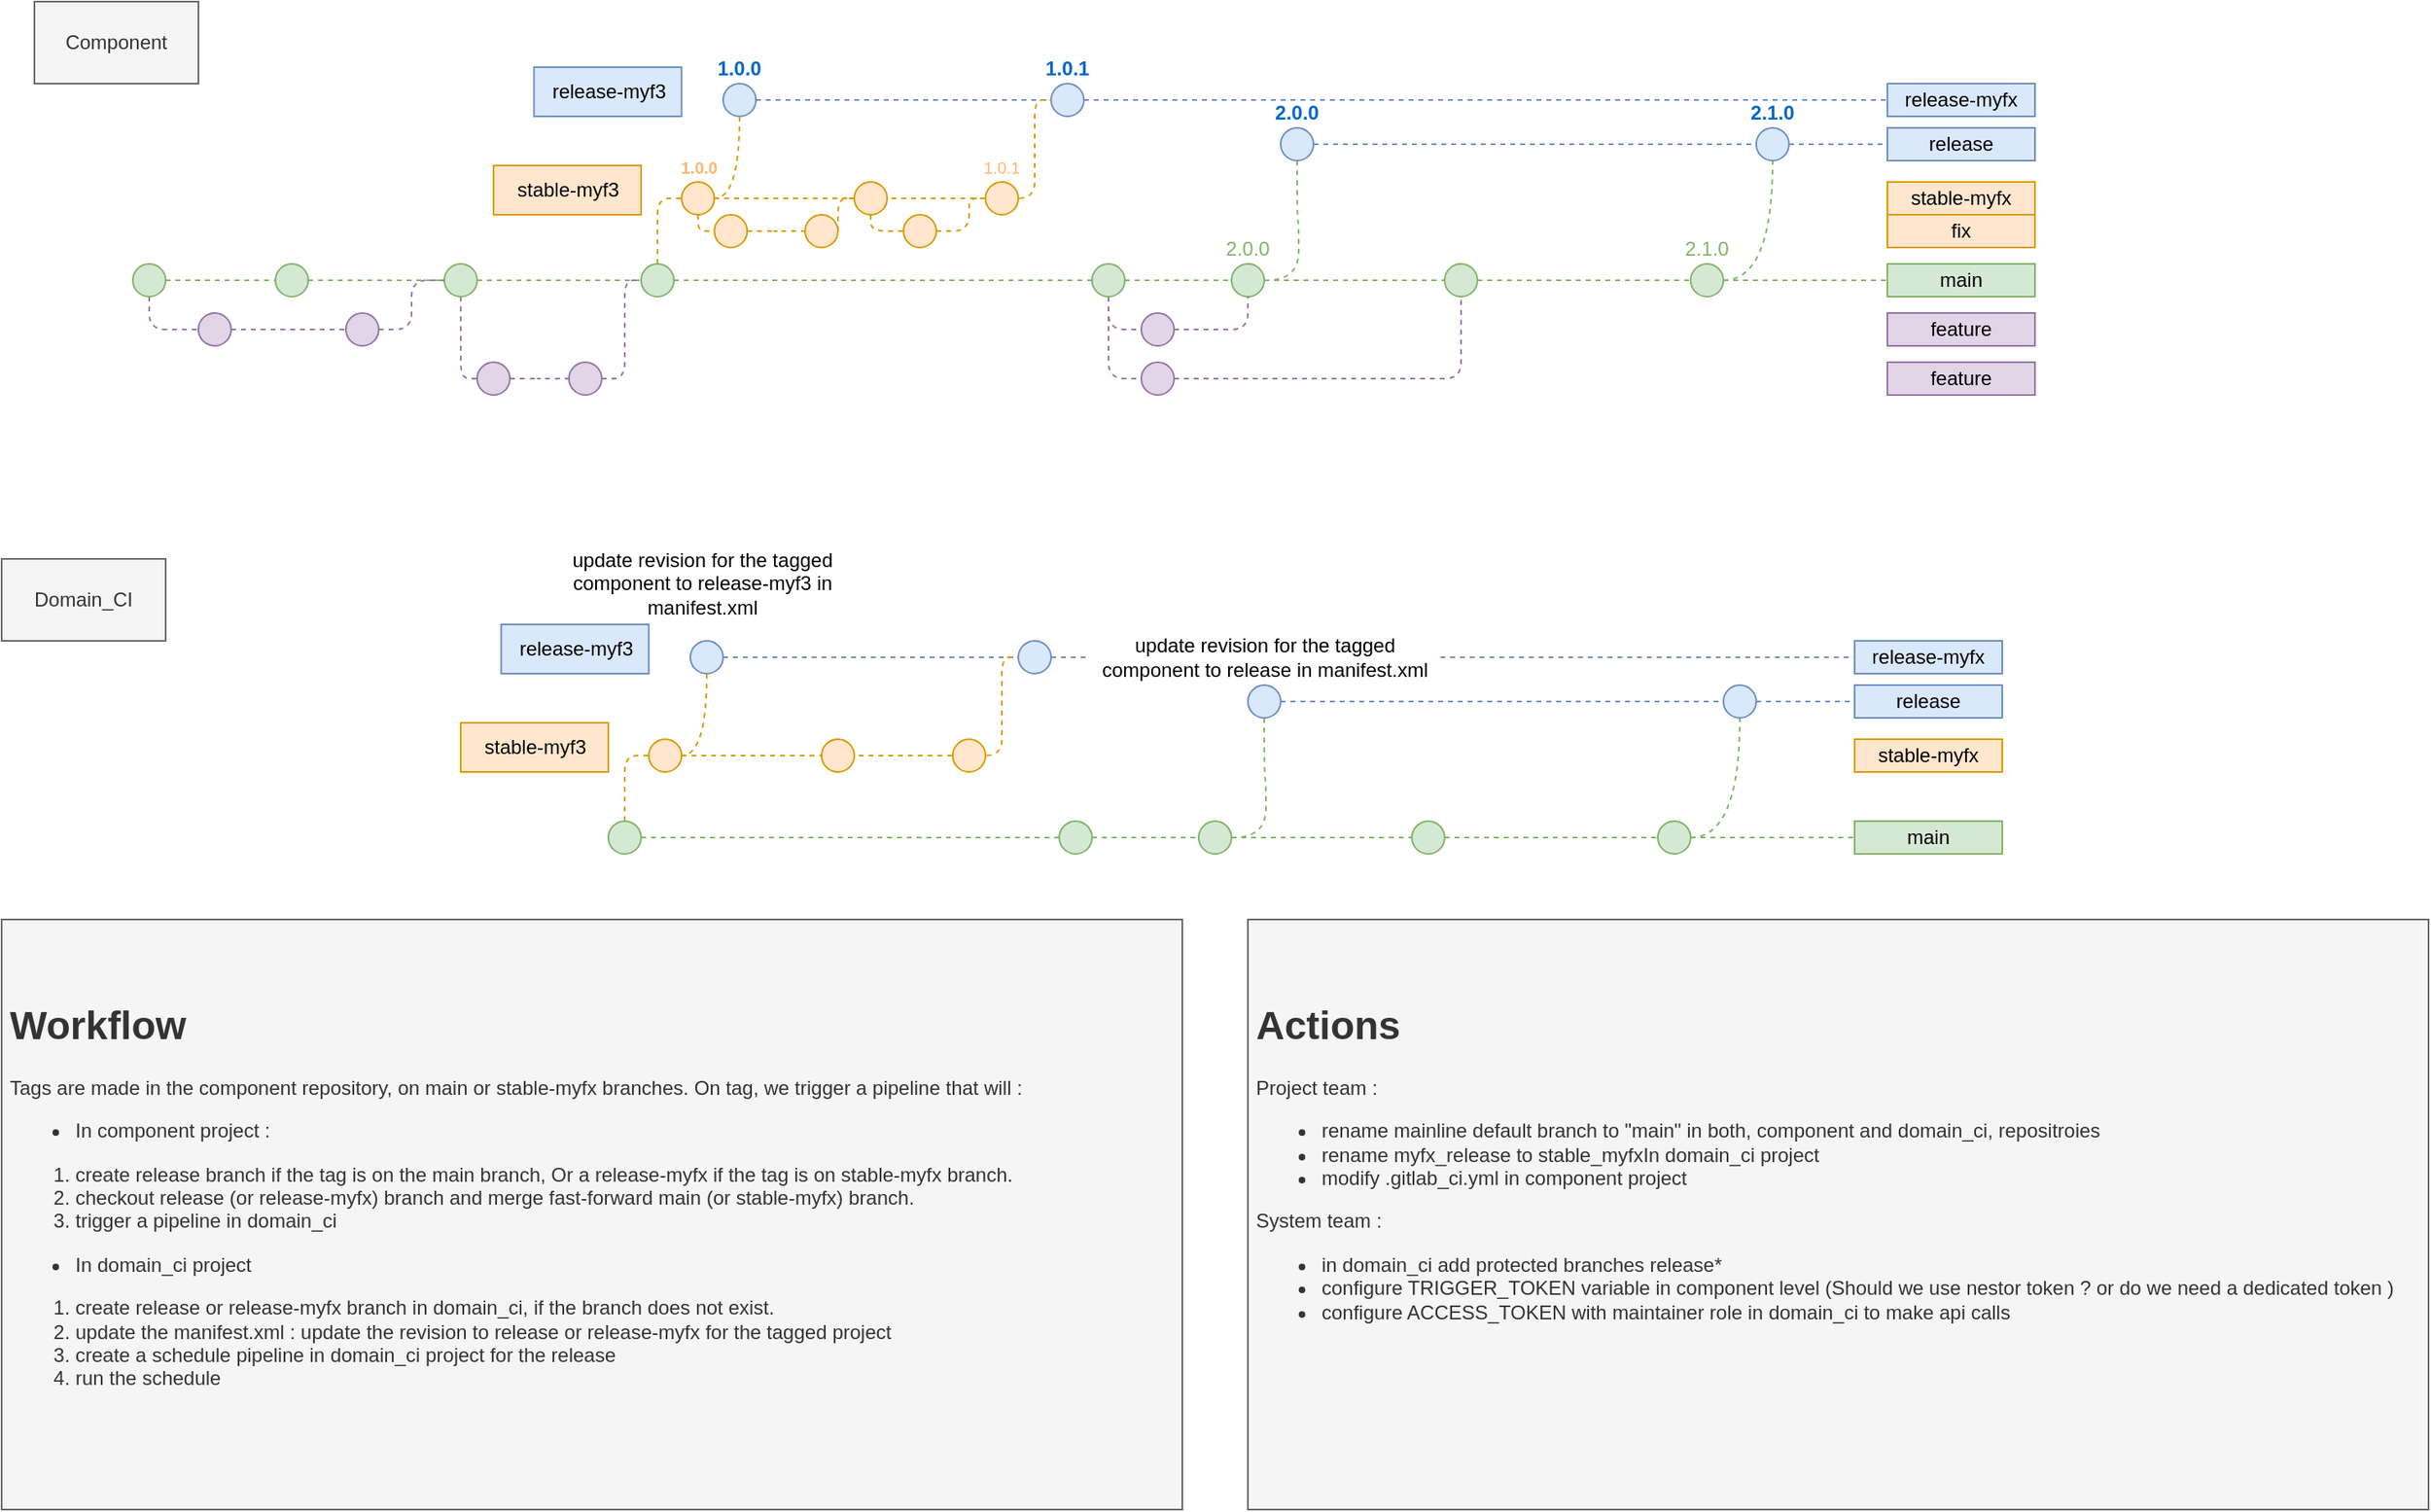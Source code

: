 <mxfile version="22.0.5" type="github" pages="2">
  <diagram id="yPxyJZ8AM_hMuL3Unpa9" name="gitflow">
    <mxGraphModel dx="1364" dy="775" grid="1" gridSize="10" guides="1" tooltips="1" connect="1" arrows="1" fold="1" page="1" pageScale="1" pageWidth="850" pageHeight="1100" math="0" shadow="0">
      <root>
        <mxCell id="0" />
        <mxCell id="1" parent="0" />
        <mxCell id="3" value="" style="endArrow=none;dashed=1;html=1;fillColor=#dae8fc;strokeColor=#6c8ebf;exitX=1;exitY=0.5;exitDx=0;exitDy=0;entryX=0;entryY=0.5;entryDx=0;entryDy=0;" parent="1" source="6" target="7" edge="1">
          <mxGeometry width="50" height="50" relative="1" as="geometry">
            <mxPoint x="740" y="70" as="sourcePoint" />
            <mxPoint x="720" y="70" as="targetPoint" />
          </mxGeometry>
        </mxCell>
        <mxCell id="4" value="1.0.0" style="ellipse;whiteSpace=wrap;html=1;aspect=fixed;fillColor=#dae8fc;strokeColor=#6c8ebf;fontStyle=1;labelPosition=center;verticalLabelPosition=top;align=center;verticalAlign=bottom;fontColor=#0066CC;" parent="1" vertex="1">
          <mxGeometry x="440" y="60" width="20" height="20" as="geometry" />
        </mxCell>
        <mxCell id="7" value="release-myfx" style="text;html=1;strokeColor=#6c8ebf;fillColor=#dae8fc;align=center;verticalAlign=middle;whiteSpace=wrap;rounded=0;" parent="1" vertex="1">
          <mxGeometry x="1150" y="60" width="90" height="20" as="geometry" />
        </mxCell>
        <mxCell id="23" style="edgeStyle=orthogonalEdgeStyle;rounded=1;orthogonalLoop=1;jettySize=auto;html=1;dashed=1;endArrow=none;endFill=0;fillColor=#d5e8d4;strokeColor=#82b366;" parent="1" source="0Cqs4zG60hxrjccoM_Yq-194" target="24" edge="1">
          <mxGeometry relative="1" as="geometry">
            <mxPoint x="700" y="180" as="targetPoint" />
            <mxPoint x="970" y="180" as="sourcePoint" />
          </mxGeometry>
        </mxCell>
        <mxCell id="73" style="edgeStyle=orthogonalEdgeStyle;rounded=1;orthogonalLoop=1;jettySize=auto;html=1;dashed=1;endArrow=none;endFill=0;fontSize=10;fontColor=#FFB570;fillColor=#e1d5e7;strokeColor=#9673a6;" parent="1" source="21" target="51" edge="1">
          <mxGeometry relative="1" as="geometry">
            <Array as="points">
              <mxPoint x="90" y="190" />
            </Array>
          </mxGeometry>
        </mxCell>
        <mxCell id="21" value="" style="ellipse;whiteSpace=wrap;html=1;aspect=fixed;fillColor=#d5e8d4;strokeColor=#82b366;" parent="1" vertex="1">
          <mxGeometry x="80" y="170" width="20" height="20" as="geometry" />
        </mxCell>
        <mxCell id="24" value="main" style="text;html=1;strokeColor=#82b366;fillColor=#d5e8d4;align=center;verticalAlign=middle;whiteSpace=wrap;rounded=0;" parent="1" vertex="1">
          <mxGeometry x="1150" y="170" width="90" height="20" as="geometry" />
        </mxCell>
        <mxCell id="25" value="" style="ellipse;whiteSpace=wrap;html=1;aspect=fixed;fillColor=#d5e8d4;strokeColor=#82b366;" parent="1" vertex="1">
          <mxGeometry x="166.97" y="170" width="20" height="20" as="geometry" />
        </mxCell>
        <mxCell id="26" style="edgeStyle=orthogonalEdgeStyle;rounded=1;orthogonalLoop=1;jettySize=auto;html=1;dashed=1;endArrow=none;endFill=0;fillColor=#d5e8d4;strokeColor=#82b366;" parent="1" source="21" target="25" edge="1">
          <mxGeometry relative="1" as="geometry">
            <mxPoint x="680" y="180" as="targetPoint" />
            <mxPoint x="110" y="180" as="sourcePoint" />
          </mxGeometry>
        </mxCell>
        <mxCell id="114" style="edgeStyle=orthogonalEdgeStyle;rounded=1;orthogonalLoop=1;jettySize=auto;html=1;dashed=1;endArrow=none;endFill=0;fontSize=12;fontColor=#FFB570;fillColor=#e1d5e7;strokeColor=#9673a6;entryX=0;entryY=0.5;entryDx=0;entryDy=0;" parent="1" source="27" target="65" edge="1">
          <mxGeometry relative="1" as="geometry">
            <Array as="points">
              <mxPoint x="280" y="240" />
            </Array>
          </mxGeometry>
        </mxCell>
        <mxCell id="27" value="" style="ellipse;whiteSpace=wrap;html=1;aspect=fixed;fillColor=#d5e8d4;strokeColor=#82b366;" parent="1" vertex="1">
          <mxGeometry x="269.97" y="170" width="20" height="20" as="geometry" />
        </mxCell>
        <mxCell id="28" style="edgeStyle=orthogonalEdgeStyle;rounded=1;orthogonalLoop=1;jettySize=auto;html=1;dashed=1;endArrow=none;endFill=0;fillColor=#d5e8d4;strokeColor=#82b366;" parent="1" source="25" target="27" edge="1">
          <mxGeometry relative="1" as="geometry">
            <mxPoint x="680" y="180" as="targetPoint" />
            <mxPoint x="240" y="180" as="sourcePoint" />
          </mxGeometry>
        </mxCell>
        <mxCell id="44" style="edgeStyle=orthogonalEdgeStyle;rounded=1;orthogonalLoop=1;jettySize=auto;html=1;dashed=1;endArrow=none;endFill=0;fontSize=10;fontColor=#FFB570;fillColor=#ffe6cc;strokeColor=#d79b00;" parent="1" source="29" target="39" edge="1">
          <mxGeometry relative="1" as="geometry">
            <Array as="points">
              <mxPoint x="400" y="130" />
            </Array>
          </mxGeometry>
        </mxCell>
        <mxCell id="29" value="" style="ellipse;whiteSpace=wrap;html=1;aspect=fixed;fillColor=#d5e8d4;strokeColor=#82b366;" parent="1" vertex="1">
          <mxGeometry x="389.97" y="170" width="20" height="20" as="geometry" />
        </mxCell>
        <mxCell id="30" style="edgeStyle=orthogonalEdgeStyle;rounded=1;orthogonalLoop=1;jettySize=auto;html=1;dashed=1;endArrow=none;endFill=0;fillColor=#d5e8d4;strokeColor=#82b366;" parent="1" source="27" target="29" edge="1">
          <mxGeometry relative="1" as="geometry">
            <mxPoint x="680" y="180" as="targetPoint" />
            <mxPoint x="370" y="180" as="sourcePoint" />
          </mxGeometry>
        </mxCell>
        <mxCell id="6" value="1.0.1" style="ellipse;whiteSpace=wrap;html=1;aspect=fixed;fillColor=#dae8fc;strokeColor=#6c8ebf;fontStyle=1;labelPosition=center;verticalLabelPosition=top;align=center;verticalAlign=bottom;fontColor=#0066CC;" parent="1" vertex="1">
          <mxGeometry x="640" y="60" width="20" height="20" as="geometry" />
        </mxCell>
        <mxCell id="35" value="" style="endArrow=none;dashed=1;html=1;fillColor=#dae8fc;strokeColor=#6c8ebf;" parent="1" source="4" target="6" edge="1">
          <mxGeometry width="50" height="50" relative="1" as="geometry">
            <mxPoint x="50.0" y="70" as="sourcePoint" />
            <mxPoint x="690" y="70" as="targetPoint" />
            <Array as="points" />
          </mxGeometry>
        </mxCell>
        <mxCell id="43" style="edgeStyle=orthogonalEdgeStyle;rounded=1;orthogonalLoop=1;jettySize=auto;html=1;dashed=1;endArrow=none;endFill=0;fontSize=10;fontColor=#FFB570;fillColor=#ffe6cc;strokeColor=#d79b00;exitX=1;exitY=0.5;exitDx=0;exitDy=0;" parent="1" source="39" target="6" edge="1">
          <mxGeometry relative="1" as="geometry">
            <Array as="points">
              <mxPoint x="630" y="130" />
              <mxPoint x="630" y="70" />
            </Array>
          </mxGeometry>
        </mxCell>
        <mxCell id="162" style="edgeStyle=orthogonalEdgeStyle;rounded=1;orthogonalLoop=1;jettySize=auto;html=1;dashed=1;endArrow=none;endFill=0;fontSize=12;fontColor=#FFB570;entryX=0;entryY=0.5;entryDx=0;entryDy=0;fillColor=#ffe6cc;strokeColor=#d79b00;" parent="1" source="36" target="159" edge="1">
          <mxGeometry relative="1" as="geometry">
            <Array as="points">
              <mxPoint x="530" y="150" />
            </Array>
          </mxGeometry>
        </mxCell>
        <mxCell id="36" value="" style="ellipse;whiteSpace=wrap;html=1;aspect=fixed;fontSize=10;labelPosition=center;verticalLabelPosition=top;align=center;verticalAlign=bottom;fillColor=#ffe6cc;strokeColor=#d79b00;fontColor=#FFB570;" parent="1" vertex="1">
          <mxGeometry x="520" y="120" width="20" height="20" as="geometry" />
        </mxCell>
        <mxCell id="42" value="stable-myfx" style="text;html=1;strokeColor=#d79b00;fillColor=#ffe6cc;align=center;verticalAlign=middle;whiteSpace=wrap;rounded=0;fontSize=12;" parent="1" vertex="1">
          <mxGeometry x="1150" y="120" width="90" height="20" as="geometry" />
        </mxCell>
        <mxCell id="74" style="edgeStyle=orthogonalEdgeStyle;rounded=1;orthogonalLoop=1;jettySize=auto;html=1;dashed=1;endArrow=none;endFill=0;fontSize=10;fontColor=#FFB570;fillColor=#e1d5e7;strokeColor=#9673a6;" parent="1" source="51" target="52" edge="1">
          <mxGeometry relative="1" as="geometry" />
        </mxCell>
        <mxCell id="76" style="edgeStyle=orthogonalEdgeStyle;rounded=1;orthogonalLoop=1;jettySize=auto;html=1;dashed=1;endArrow=none;endFill=0;fontSize=10;fontColor=#FFB570;fillColor=#e1d5e7;strokeColor=#9673a6;entryX=0;entryY=0.5;entryDx=0;entryDy=0;" parent="1" source="52" target="27" edge="1">
          <mxGeometry relative="1" as="geometry">
            <Array as="points">
              <mxPoint x="250" y="210" />
              <mxPoint x="250" y="180" />
            </Array>
          </mxGeometry>
        </mxCell>
        <mxCell id="52" value="" style="ellipse;whiteSpace=wrap;html=1;aspect=fixed;fontSize=10;fillColor=#e1d5e7;strokeColor=#9673a6;" parent="1" vertex="1">
          <mxGeometry x="209.97" y="200" width="20" height="20" as="geometry" />
        </mxCell>
        <mxCell id="99" style="edgeStyle=orthogonalEdgeStyle;rounded=1;orthogonalLoop=1;jettySize=auto;html=1;dashed=1;endArrow=none;endFill=0;fontSize=12;fontColor=#FFB570;fillColor=#e1d5e7;strokeColor=#9673a6;" parent="1" source="65" target="71" edge="1">
          <mxGeometry relative="1" as="geometry" />
        </mxCell>
        <mxCell id="65" value="" style="ellipse;whiteSpace=wrap;html=1;aspect=fixed;fontSize=10;fillColor=#e1d5e7;strokeColor=#9673a6;" parent="1" vertex="1">
          <mxGeometry x="289.97" y="230" width="20" height="20" as="geometry" />
        </mxCell>
        <mxCell id="100" style="edgeStyle=orthogonalEdgeStyle;rounded=1;orthogonalLoop=1;jettySize=auto;html=1;dashed=1;endArrow=none;endFill=0;fontSize=12;fontColor=#FFB570;fillColor=#e1d5e7;strokeColor=#9673a6;entryX=0;entryY=0.5;entryDx=0;entryDy=0;" parent="1" source="71" target="29" edge="1">
          <mxGeometry relative="1" as="geometry">
            <mxPoint x="400" y="190" as="targetPoint" />
            <Array as="points">
              <mxPoint x="380" y="240" />
              <mxPoint x="380" y="180" />
            </Array>
          </mxGeometry>
        </mxCell>
        <mxCell id="71" value="" style="ellipse;whiteSpace=wrap;html=1;aspect=fixed;fontSize=10;fillColor=#e1d5e7;strokeColor=#9673a6;" parent="1" vertex="1">
          <mxGeometry x="345.97" y="230" width="20" height="20" as="geometry" />
        </mxCell>
        <mxCell id="82" style="edgeStyle=orthogonalEdgeStyle;rounded=1;orthogonalLoop=1;jettySize=auto;html=1;dashed=1;endArrow=none;endFill=0;fillColor=#d5e8d4;strokeColor=#82b366;" parent="1" source="29" target="92" edge="1">
          <mxGeometry relative="1" as="geometry">
            <mxPoint x="500" y="160" as="targetPoint" />
            <mxPoint x="460" y="160" as="sourcePoint" />
          </mxGeometry>
        </mxCell>
        <mxCell id="85" value="feature" style="text;html=1;strokeColor=#9673a6;fillColor=#e1d5e7;align=center;verticalAlign=middle;whiteSpace=wrap;rounded=0;" parent="1" vertex="1">
          <mxGeometry x="1150" y="200" width="90" height="20" as="geometry" />
        </mxCell>
        <mxCell id="86" value="feature" style="text;html=1;strokeColor=#9673a6;fillColor=#e1d5e7;align=center;verticalAlign=middle;whiteSpace=wrap;rounded=0;" parent="1" vertex="1">
          <mxGeometry x="1150" y="230" width="90" height="20" as="geometry" />
        </mxCell>
        <mxCell id="164" style="edgeStyle=orthogonalEdgeStyle;rounded=1;orthogonalLoop=1;jettySize=auto;html=1;dashed=1;endArrow=none;endFill=0;fontSize=12;fontColor=#FFB570;fillColor=#ffe6cc;strokeColor=#d79b00;" parent="1" source="95" target="103" edge="1">
          <mxGeometry relative="1" as="geometry" />
        </mxCell>
        <mxCell id="95" value="" style="ellipse;whiteSpace=wrap;html=1;aspect=fixed;fontSize=10;fillColor=#ffe6cc;strokeColor=#d79b00;" parent="1" vertex="1">
          <mxGeometry x="434.66" y="140" width="20" height="20" as="geometry" />
        </mxCell>
        <mxCell id="108" style="edgeStyle=orthogonalEdgeStyle;rounded=1;orthogonalLoop=1;jettySize=auto;html=1;dashed=1;endArrow=none;endFill=0;fontSize=12;fontColor=#FFB570;fillColor=#ffe6cc;strokeColor=#d79b00;entryX=0;entryY=0.5;entryDx=0;entryDy=0;" parent="1" source="103" target="36" edge="1">
          <mxGeometry relative="1" as="geometry">
            <mxPoint x="490" y="100" as="targetPoint" />
            <Array as="points">
              <mxPoint x="510" y="150" />
              <mxPoint x="510" y="130" />
            </Array>
          </mxGeometry>
        </mxCell>
        <mxCell id="103" value="" style="ellipse;whiteSpace=wrap;html=1;aspect=fixed;fontSize=10;fillColor=#ffe6cc;strokeColor=#d79b00;" parent="1" vertex="1">
          <mxGeometry x="490" y="140" width="20" height="20" as="geometry" />
        </mxCell>
        <mxCell id="107" style="edgeStyle=orthogonalEdgeStyle;rounded=1;orthogonalLoop=1;jettySize=auto;html=1;dashed=1;endArrow=none;endFill=0;fontSize=12;fontColor=#FFB570;fillColor=#ffe6cc;strokeColor=#d79b00;" parent="1" source="39" target="95" edge="1">
          <mxGeometry relative="1" as="geometry">
            <mxPoint x="490" y="130" as="sourcePoint" />
            <mxPoint x="550" y="250" as="targetPoint" />
            <Array as="points">
              <mxPoint x="425" y="150" />
            </Array>
          </mxGeometry>
        </mxCell>
        <mxCell id="166" style="edgeStyle=orthogonalEdgeStyle;rounded=1;orthogonalLoop=1;jettySize=auto;html=1;dashed=1;endArrow=none;endFill=0;fontSize=12;fontColor=#FFB570;fillColor=#e1d5e7;strokeColor=#9673a6;" parent="1" source="92" target="165" edge="1">
          <mxGeometry relative="1" as="geometry">
            <Array as="points">
              <mxPoint x="675" y="210" />
            </Array>
          </mxGeometry>
        </mxCell>
        <mxCell id="169" style="edgeStyle=orthogonalEdgeStyle;rounded=1;orthogonalLoop=1;jettySize=auto;html=1;dashed=1;endArrow=none;endFill=0;fontSize=12;fontColor=#FFB570;fillColor=#e1d5e7;strokeColor=#9673a6;" parent="1" source="92" target="168" edge="1">
          <mxGeometry relative="1" as="geometry">
            <Array as="points">
              <mxPoint x="675" y="240" />
            </Array>
          </mxGeometry>
        </mxCell>
        <mxCell id="92" value="" style="ellipse;whiteSpace=wrap;html=1;aspect=fixed;fontSize=10;fillColor=#d5e8d4;strokeColor=#82b366;" parent="1" vertex="1">
          <mxGeometry x="664.97" y="170" width="20" height="20" as="geometry" />
        </mxCell>
        <mxCell id="125" value="fix" style="text;html=1;strokeColor=#d79b00;fillColor=#ffe6cc;align=center;verticalAlign=middle;whiteSpace=wrap;rounded=0;fontSize=12;" parent="1" vertex="1">
          <mxGeometry x="1150" y="140" width="90" height="20" as="geometry" />
        </mxCell>
        <mxCell id="0Cqs4zG60hxrjccoM_Yq-190" style="edgeStyle=orthogonalEdgeStyle;rounded=0;orthogonalLoop=1;jettySize=auto;html=1;entryX=0.5;entryY=1;entryDx=0;entryDy=0;curved=1;fillColor=#d5e8d4;strokeColor=#82b366;dashed=1;endArrow=none;endFill=0;" parent="1" target="0Cqs4zG60hxrjccoM_Yq-187" edge="1">
          <mxGeometry relative="1" as="geometry">
            <mxPoint x="770" y="180" as="sourcePoint" />
          </mxGeometry>
        </mxCell>
        <mxCell id="78" value="2.0.0" style="ellipse;whiteSpace=wrap;html=1;aspect=fixed;fontSize=12;fillColor=#d5e8d4;strokeColor=#82b366;labelPosition=center;verticalLabelPosition=top;align=center;verticalAlign=bottom;labelBackgroundColor=none;labelBorderColor=none;fontColor=#82B366;" parent="1" vertex="1">
          <mxGeometry x="750" y="170" width="20" height="20" as="geometry" />
        </mxCell>
        <mxCell id="146" style="edgeStyle=orthogonalEdgeStyle;rounded=1;orthogonalLoop=1;jettySize=auto;html=1;dashed=1;endArrow=none;endFill=0;fillColor=#d5e8d4;strokeColor=#82b366;" parent="1" source="92" target="78" edge="1">
          <mxGeometry relative="1" as="geometry">
            <mxPoint x="760" y="160" as="targetPoint" />
            <mxPoint x="670" y="160" as="sourcePoint" />
            <Array as="points" />
          </mxGeometry>
        </mxCell>
        <mxCell id="163" style="edgeStyle=orthogonalEdgeStyle;rounded=1;orthogonalLoop=1;jettySize=auto;html=1;entryX=0;entryY=0.5;entryDx=0;entryDy=0;dashed=1;endArrow=none;endFill=0;fontSize=12;fontColor=#FFB570;fillColor=#ffe6cc;strokeColor=#d79b00;" parent="1" source="159" target="160" edge="1">
          <mxGeometry relative="1" as="geometry" />
        </mxCell>
        <mxCell id="159" value="" style="ellipse;whiteSpace=wrap;html=1;aspect=fixed;fontSize=10;fillColor=#ffe6cc;strokeColor=#d79b00;" parent="1" vertex="1">
          <mxGeometry x="550" y="140" width="20" height="20" as="geometry" />
        </mxCell>
        <mxCell id="160" value="1.0.1" style="ellipse;whiteSpace=wrap;html=1;aspect=fixed;fontSize=10;fillColor=#ffe6cc;strokeColor=#d79b00;labelPosition=center;verticalLabelPosition=top;align=center;verticalAlign=bottom;fontColor=#FFB570;" parent="1" vertex="1">
          <mxGeometry x="600" y="120" width="20" height="20" as="geometry" />
        </mxCell>
        <mxCell id="0Cqs4zG60hxrjccoM_Yq-203" style="edgeStyle=orthogonalEdgeStyle;shape=connector;rounded=1;orthogonalLoop=1;jettySize=auto;html=1;exitX=1;exitY=0.5;exitDx=0;exitDy=0;entryX=0.5;entryY=1;entryDx=0;entryDy=0;dashed=1;labelBackgroundColor=default;strokeColor=#9673a6;align=center;verticalAlign=middle;fontFamily=Helvetica;fontSize=12;fontColor=#FFB570;endArrow=none;endFill=0;fillColor=#e1d5e7;" parent="1" source="165" target="78" edge="1">
          <mxGeometry relative="1" as="geometry" />
        </mxCell>
        <mxCell id="165" value="" style="ellipse;whiteSpace=wrap;html=1;aspect=fixed;fontSize=12;fillColor=#e1d5e7;strokeColor=#9673a6;" parent="1" vertex="1">
          <mxGeometry x="695" y="200" width="20" height="20" as="geometry" />
        </mxCell>
        <mxCell id="0Cqs4zG60hxrjccoM_Yq-204" style="edgeStyle=orthogonalEdgeStyle;shape=connector;rounded=1;orthogonalLoop=1;jettySize=auto;html=1;exitX=1;exitY=0.5;exitDx=0;exitDy=0;dashed=1;labelBackgroundColor=default;strokeColor=#9673a6;align=center;verticalAlign=middle;fontFamily=Helvetica;fontSize=12;fontColor=#FFB570;endArrow=none;endFill=0;fillColor=#e1d5e7;" parent="1" source="168" target="0Cqs4zG60hxrjccoM_Yq-194" edge="1">
          <mxGeometry relative="1" as="geometry" />
        </mxCell>
        <mxCell id="168" value="" style="ellipse;whiteSpace=wrap;html=1;aspect=fixed;fontSize=12;fillColor=#e1d5e7;strokeColor=#9673a6;" parent="1" vertex="1">
          <mxGeometry x="695" y="230" width="20" height="20" as="geometry" />
        </mxCell>
        <mxCell id="51" value="" style="ellipse;whiteSpace=wrap;html=1;aspect=fixed;fontSize=10;fillColor=#e1d5e7;strokeColor=#9673a6;" parent="1" vertex="1">
          <mxGeometry x="119.97" y="200" width="20" height="20" as="geometry" />
        </mxCell>
        <mxCell id="0Cqs4zG60hxrjccoM_Yq-177" value="stable-myf3" style="text;html=1;align=center;verticalAlign=middle;resizable=0;points=[];autosize=1;strokeColor=#d79b00;fillColor=#ffe6cc;" parent="1" vertex="1">
          <mxGeometry x="299.97" y="110" width="90" height="30" as="geometry" />
        </mxCell>
        <mxCell id="0Cqs4zG60hxrjccoM_Yq-182" value="" style="endArrow=none;dashed=1;html=1;fillColor=#ffe6cc;strokeColor=#d79b00;exitX=0.5;exitY=1;exitDx=0;exitDy=0;entryX=1;entryY=0.5;entryDx=0;entryDy=0;edgeStyle=orthogonalEdgeStyle;curved=1;" parent="1" source="4" target="39" edge="1">
          <mxGeometry width="50" height="50" relative="1" as="geometry">
            <mxPoint x="445" y="80" as="sourcePoint" />
            <mxPoint x="650" y="80" as="targetPoint" />
          </mxGeometry>
        </mxCell>
        <mxCell id="39" value="1.0.0" style="ellipse;html=1;aspect=fixed;fontSize=10;labelPosition=center;verticalLabelPosition=top;align=center;verticalAlign=bottom;fillColor=#ffe6cc;strokeColor=#d79b00;fontColor=#FFB570;fontStyle=1;labelBorderColor=none;" parent="1" vertex="1">
          <mxGeometry x="414.66" y="120" width="20" height="20" as="geometry" />
        </mxCell>
        <mxCell id="0Cqs4zG60hxrjccoM_Yq-185" value="release" style="text;html=1;strokeColor=#6c8ebf;fillColor=#dae8fc;align=center;verticalAlign=middle;whiteSpace=wrap;rounded=0;" parent="1" vertex="1">
          <mxGeometry x="1150" y="87" width="90" height="20" as="geometry" />
        </mxCell>
        <mxCell id="0Cqs4zG60hxrjccoM_Yq-186" value="" style="endArrow=none;dashed=1;html=1;fillColor=#dae8fc;strokeColor=#6c8ebf;exitX=1;exitY=0.5;exitDx=0;exitDy=0;" parent="1" source="0Cqs4zG60hxrjccoM_Yq-199" edge="1">
          <mxGeometry width="50" height="50" relative="1" as="geometry">
            <mxPoint x="664.97" y="96.58" as="sourcePoint" />
            <mxPoint x="1150" y="97" as="targetPoint" />
          </mxGeometry>
        </mxCell>
        <mxCell id="0Cqs4zG60hxrjccoM_Yq-187" value="2.0.0" style="ellipse;whiteSpace=wrap;html=1;aspect=fixed;fillColor=#dae8fc;strokeColor=#6c8ebf;fontStyle=1;labelPosition=center;verticalLabelPosition=top;align=center;verticalAlign=bottom;fontColor=#0066CC;" parent="1" vertex="1">
          <mxGeometry x="780" y="87" width="20" height="20" as="geometry" />
        </mxCell>
        <mxCell id="0Cqs4zG60hxrjccoM_Yq-195" value="" style="edgeStyle=orthogonalEdgeStyle;rounded=1;orthogonalLoop=1;jettySize=auto;html=1;dashed=1;endArrow=none;endFill=0;fillColor=#d5e8d4;strokeColor=#82b366;" parent="1" source="78" target="0Cqs4zG60hxrjccoM_Yq-194" edge="1">
          <mxGeometry relative="1" as="geometry">
            <mxPoint x="1150" y="180" as="targetPoint" />
            <mxPoint x="770" y="180" as="sourcePoint" />
          </mxGeometry>
        </mxCell>
        <mxCell id="0Cqs4zG60hxrjccoM_Yq-194" value="" style="ellipse;whiteSpace=wrap;html=1;aspect=fixed;fontSize=10;fillColor=#d5e8d4;strokeColor=#82b366;" parent="1" vertex="1">
          <mxGeometry x="880" y="170" width="20" height="20" as="geometry" />
        </mxCell>
        <mxCell id="0Cqs4zG60hxrjccoM_Yq-202" style="edgeStyle=orthogonalEdgeStyle;orthogonalLoop=1;jettySize=auto;html=1;exitX=1;exitY=0.5;exitDx=0;exitDy=0;entryX=0.5;entryY=1;entryDx=0;entryDy=0;endArrow=none;strokeColor=#82b366;fillColor=#d5e8d4;dashed=1;endFill=0;curved=1;" parent="1" source="0Cqs4zG60hxrjccoM_Yq-196" target="0Cqs4zG60hxrjccoM_Yq-199" edge="1">
          <mxGeometry relative="1" as="geometry" />
        </mxCell>
        <mxCell id="0Cqs4zG60hxrjccoM_Yq-196" value="2.1.0" style="ellipse;whiteSpace=wrap;html=1;aspect=fixed;fontSize=12;fillColor=#d5e8d4;strokeColor=#82b366;labelPosition=center;verticalLabelPosition=top;align=center;verticalAlign=bottom;labelBackgroundColor=none;labelBorderColor=none;fontColor=#82B366;" parent="1" vertex="1">
          <mxGeometry x="1030" y="170" width="20" height="20" as="geometry" />
        </mxCell>
        <mxCell id="0Cqs4zG60hxrjccoM_Yq-200" value="" style="endArrow=none;dashed=1;html=1;fillColor=#dae8fc;strokeColor=#6c8ebf;exitX=1;exitY=0.5;exitDx=0;exitDy=0;" parent="1" source="0Cqs4zG60hxrjccoM_Yq-187" target="0Cqs4zG60hxrjccoM_Yq-199" edge="1">
          <mxGeometry width="50" height="50" relative="1" as="geometry">
            <mxPoint x="800" y="97" as="sourcePoint" />
            <mxPoint x="1154.97" y="96.58" as="targetPoint" />
          </mxGeometry>
        </mxCell>
        <mxCell id="0Cqs4zG60hxrjccoM_Yq-199" value="2.1.0" style="ellipse;whiteSpace=wrap;html=1;aspect=fixed;fillColor=#dae8fc;strokeColor=#6c8ebf;fontStyle=1;labelPosition=center;verticalLabelPosition=top;align=center;verticalAlign=bottom;fontColor=#0066CC;" parent="1" vertex="1">
          <mxGeometry x="1070" y="87" width="20" height="20" as="geometry" />
        </mxCell>
        <mxCell id="0Cqs4zG60hxrjccoM_Yq-205" value="release-myf3" style="text;html=1;align=center;verticalAlign=middle;resizable=0;points=[];autosize=1;strokeColor=#6c8ebf;fillColor=#dae8fc;" parent="1" vertex="1">
          <mxGeometry x="324.66" y="50" width="90" height="30" as="geometry" />
        </mxCell>
        <mxCell id="0Cqs4zG60hxrjccoM_Yq-208" value="&lt;h1 style=&quot;border-color: var(--border-color);&quot;&gt;&lt;br&gt;&lt;/h1&gt;&lt;h1&gt;Workflow&lt;/h1&gt;&lt;p&gt;Tags are made in the component repository, on main or stable-myfx branches. On tag, we trigger a pipeline that will :&amp;nbsp;&lt;/p&gt;&lt;p&gt;&lt;/p&gt;&lt;ul&gt;&lt;li&gt;In component project :&lt;/li&gt;&lt;/ul&gt;&lt;p&gt;&lt;/p&gt;&lt;p&gt;&lt;/p&gt;&lt;ol&gt;&lt;li&gt;create release branch if the tag is on the main branch, Or a release-myfx if the tag is on stable-myfx branch.&lt;/li&gt;&lt;li&gt;checkout release (or release-myfx) branch and merge fast-forward main (or stable-myfx) branch.&lt;/li&gt;&lt;li&gt;trigger a pipeline in domain_ci&lt;/li&gt;&lt;/ol&gt;&lt;ul&gt;&lt;li&gt;In domain_ci project&lt;/li&gt;&lt;/ul&gt;&lt;ol&gt;&lt;li&gt;create release or release-myfx branch in domain_ci, if the branch does not exist.&lt;/li&gt;&lt;li&gt;&lt;span style=&quot;background-color: initial;&quot;&gt;update the manifest.xml : update the revision to release or release-myfx for the tagged project&lt;/span&gt;&lt;br&gt;&lt;/li&gt;&lt;li&gt;create a schedule pipeline in domain_ci project for the release&lt;/li&gt;&lt;li&gt;run the schedule&lt;/li&gt;&lt;/ol&gt;&lt;p&gt;&lt;/p&gt;" style="text;html=1;strokeColor=#666666;fillColor=#f5f5f5;spacing=5;spacingTop=-20;whiteSpace=wrap;overflow=hidden;rounded=0;fontSize=12;fontFamily=Helvetica;fontColor=#333333;" parent="1" vertex="1">
          <mxGeometry y="570" width="720" height="360" as="geometry" />
        </mxCell>
        <mxCell id="0Cqs4zG60hxrjccoM_Yq-209" value="Component" style="text;html=1;strokeColor=#666666;fillColor=#f5f5f5;align=center;verticalAlign=middle;whiteSpace=wrap;rounded=0;fontSize=12;fontFamily=Helvetica;fontColor=#333333;" parent="1" vertex="1">
          <mxGeometry x="20" y="10" width="100" height="50" as="geometry" />
        </mxCell>
        <mxCell id="ka2fryHVlHf1zdvt1wW3-366" value="" style="endArrow=none;dashed=1;html=1;fillColor=#dae8fc;strokeColor=#6c8ebf;exitX=1;exitY=0.5;exitDx=0;exitDy=0;entryX=0;entryY=0.5;entryDx=0;entryDy=0;" edge="1" parent="1" source="ka2fryHVlHf1zdvt1wW3-401" target="ka2fryHVlHf1zdvt1wW3-368">
          <mxGeometry width="50" height="50" relative="1" as="geometry">
            <mxPoint x="720" y="410" as="sourcePoint" />
            <mxPoint x="700" y="410" as="targetPoint" />
          </mxGeometry>
        </mxCell>
        <mxCell id="ka2fryHVlHf1zdvt1wW3-367" value="" style="ellipse;whiteSpace=wrap;html=1;aspect=fixed;fillColor=#dae8fc;strokeColor=#6c8ebf;fontStyle=1;labelPosition=center;verticalLabelPosition=top;align=center;verticalAlign=bottom;fontColor=#0066CC;" vertex="1" parent="1">
          <mxGeometry x="420" y="400" width="20" height="20" as="geometry" />
        </mxCell>
        <mxCell id="ka2fryHVlHf1zdvt1wW3-368" value="release-myfx" style="text;html=1;strokeColor=#6c8ebf;fillColor=#dae8fc;align=center;verticalAlign=middle;whiteSpace=wrap;rounded=0;" vertex="1" parent="1">
          <mxGeometry x="1130" y="400" width="90" height="20" as="geometry" />
        </mxCell>
        <mxCell id="ka2fryHVlHf1zdvt1wW3-369" style="edgeStyle=orthogonalEdgeStyle;rounded=1;orthogonalLoop=1;jettySize=auto;html=1;dashed=1;endArrow=none;endFill=0;fillColor=#d5e8d4;strokeColor=#82b366;" edge="1" parent="1" source="ka2fryHVlHf1zdvt1wW3-391" target="ka2fryHVlHf1zdvt1wW3-370">
          <mxGeometry relative="1" as="geometry">
            <mxPoint x="680" y="520" as="targetPoint" />
            <mxPoint x="950" y="520" as="sourcePoint" />
          </mxGeometry>
        </mxCell>
        <mxCell id="ka2fryHVlHf1zdvt1wW3-370" value="main" style="text;html=1;strokeColor=#82b366;fillColor=#d5e8d4;align=center;verticalAlign=middle;whiteSpace=wrap;rounded=0;" vertex="1" parent="1">
          <mxGeometry x="1130" y="510" width="90" height="20" as="geometry" />
        </mxCell>
        <mxCell id="ka2fryHVlHf1zdvt1wW3-371" style="edgeStyle=orthogonalEdgeStyle;rounded=1;orthogonalLoop=1;jettySize=auto;html=1;dashed=1;endArrow=none;endFill=0;fontSize=10;fontColor=#FFB570;fillColor=#ffe6cc;strokeColor=#d79b00;" edge="1" parent="1" source="ka2fryHVlHf1zdvt1wW3-372" target="ka2fryHVlHf1zdvt1wW3-386">
          <mxGeometry relative="1" as="geometry">
            <Array as="points">
              <mxPoint x="380" y="470" />
            </Array>
          </mxGeometry>
        </mxCell>
        <mxCell id="ka2fryHVlHf1zdvt1wW3-372" value="" style="ellipse;whiteSpace=wrap;html=1;aspect=fixed;fillColor=#d5e8d4;strokeColor=#82b366;" vertex="1" parent="1">
          <mxGeometry x="369.97" y="510" width="20" height="20" as="geometry" />
        </mxCell>
        <mxCell id="ka2fryHVlHf1zdvt1wW3-373" value="" style="ellipse;whiteSpace=wrap;html=1;aspect=fixed;fillColor=#dae8fc;strokeColor=#6c8ebf;fontStyle=1;labelPosition=center;verticalLabelPosition=top;align=center;verticalAlign=bottom;fontColor=#0066CC;" vertex="1" parent="1">
          <mxGeometry x="620" y="400" width="20" height="20" as="geometry" />
        </mxCell>
        <mxCell id="ka2fryHVlHf1zdvt1wW3-374" value="" style="endArrow=none;dashed=1;html=1;fillColor=#dae8fc;strokeColor=#6c8ebf;" edge="1" parent="1" source="ka2fryHVlHf1zdvt1wW3-367" target="ka2fryHVlHf1zdvt1wW3-373">
          <mxGeometry width="50" height="50" relative="1" as="geometry">
            <mxPoint x="30.0" y="410" as="sourcePoint" />
            <mxPoint x="670" y="410" as="targetPoint" />
            <Array as="points" />
          </mxGeometry>
        </mxCell>
        <mxCell id="ka2fryHVlHf1zdvt1wW3-375" style="edgeStyle=orthogonalEdgeStyle;rounded=1;orthogonalLoop=1;jettySize=auto;html=1;dashed=1;endArrow=none;endFill=0;fontSize=10;fontColor=#FFB570;fillColor=#ffe6cc;strokeColor=#d79b00;exitX=1;exitY=0.5;exitDx=0;exitDy=0;" edge="1" parent="1" source="ka2fryHVlHf1zdvt1wW3-386" target="ka2fryHVlHf1zdvt1wW3-373">
          <mxGeometry relative="1" as="geometry">
            <Array as="points">
              <mxPoint x="610" y="470" />
              <mxPoint x="610" y="410" />
            </Array>
          </mxGeometry>
        </mxCell>
        <mxCell id="ka2fryHVlHf1zdvt1wW3-376" value="" style="ellipse;whiteSpace=wrap;html=1;aspect=fixed;fontSize=10;labelPosition=center;verticalLabelPosition=top;align=center;verticalAlign=bottom;fillColor=#ffe6cc;strokeColor=#d79b00;fontColor=#FFB570;" vertex="1" parent="1">
          <mxGeometry x="500" y="460" width="20" height="20" as="geometry" />
        </mxCell>
        <mxCell id="ka2fryHVlHf1zdvt1wW3-377" value="stable-myfx" style="text;html=1;strokeColor=#d79b00;fillColor=#ffe6cc;align=center;verticalAlign=middle;whiteSpace=wrap;rounded=0;fontSize=12;" vertex="1" parent="1">
          <mxGeometry x="1130" y="460" width="90" height="20" as="geometry" />
        </mxCell>
        <mxCell id="ka2fryHVlHf1zdvt1wW3-378" style="edgeStyle=orthogonalEdgeStyle;rounded=1;orthogonalLoop=1;jettySize=auto;html=1;dashed=1;endArrow=none;endFill=0;fillColor=#d5e8d4;strokeColor=#82b366;" edge="1" parent="1" source="ka2fryHVlHf1zdvt1wW3-372" target="ka2fryHVlHf1zdvt1wW3-379">
          <mxGeometry relative="1" as="geometry">
            <mxPoint x="480" y="500" as="targetPoint" />
            <mxPoint x="440" y="500" as="sourcePoint" />
          </mxGeometry>
        </mxCell>
        <mxCell id="ka2fryHVlHf1zdvt1wW3-379" value="" style="ellipse;whiteSpace=wrap;html=1;aspect=fixed;fontSize=10;fillColor=#d5e8d4;strokeColor=#82b366;" vertex="1" parent="1">
          <mxGeometry x="644.97" y="510" width="20" height="20" as="geometry" />
        </mxCell>
        <mxCell id="ka2fryHVlHf1zdvt1wW3-380" style="edgeStyle=orthogonalEdgeStyle;rounded=0;orthogonalLoop=1;jettySize=auto;html=1;entryX=0.5;entryY=1;entryDx=0;entryDy=0;curved=1;fillColor=#d5e8d4;strokeColor=#82b366;dashed=1;endArrow=none;endFill=0;" edge="1" parent="1" target="ka2fryHVlHf1zdvt1wW3-389">
          <mxGeometry relative="1" as="geometry">
            <mxPoint x="750" y="520" as="sourcePoint" />
          </mxGeometry>
        </mxCell>
        <mxCell id="ka2fryHVlHf1zdvt1wW3-381" value="" style="ellipse;whiteSpace=wrap;html=1;aspect=fixed;fontSize=12;fillColor=#d5e8d4;strokeColor=#82b366;labelPosition=center;verticalLabelPosition=top;align=center;verticalAlign=bottom;labelBackgroundColor=none;labelBorderColor=none;fontColor=#82B366;" vertex="1" parent="1">
          <mxGeometry x="730" y="510" width="20" height="20" as="geometry" />
        </mxCell>
        <mxCell id="ka2fryHVlHf1zdvt1wW3-382" style="edgeStyle=orthogonalEdgeStyle;rounded=1;orthogonalLoop=1;jettySize=auto;html=1;dashed=1;endArrow=none;endFill=0;fillColor=#d5e8d4;strokeColor=#82b366;" edge="1" parent="1" source="ka2fryHVlHf1zdvt1wW3-379" target="ka2fryHVlHf1zdvt1wW3-381">
          <mxGeometry relative="1" as="geometry">
            <mxPoint x="740" y="500" as="targetPoint" />
            <mxPoint x="650" y="500" as="sourcePoint" />
            <Array as="points" />
          </mxGeometry>
        </mxCell>
        <mxCell id="ka2fryHVlHf1zdvt1wW3-383" value="" style="ellipse;whiteSpace=wrap;html=1;aspect=fixed;fontSize=10;fillColor=#ffe6cc;strokeColor=#d79b00;labelPosition=center;verticalLabelPosition=top;align=center;verticalAlign=bottom;fontColor=#FFB570;" vertex="1" parent="1">
          <mxGeometry x="580" y="460" width="20" height="20" as="geometry" />
        </mxCell>
        <mxCell id="ka2fryHVlHf1zdvt1wW3-384" value="stable-myf3" style="text;html=1;align=center;verticalAlign=middle;resizable=0;points=[];autosize=1;strokeColor=#d79b00;fillColor=#ffe6cc;" vertex="1" parent="1">
          <mxGeometry x="279.97" y="450" width="90" height="30" as="geometry" />
        </mxCell>
        <mxCell id="ka2fryHVlHf1zdvt1wW3-385" value="" style="endArrow=none;dashed=1;html=1;fillColor=#ffe6cc;strokeColor=#d79b00;exitX=0.5;exitY=1;exitDx=0;exitDy=0;entryX=1;entryY=0.5;entryDx=0;entryDy=0;edgeStyle=orthogonalEdgeStyle;curved=1;" edge="1" parent="1" source="ka2fryHVlHf1zdvt1wW3-367" target="ka2fryHVlHf1zdvt1wW3-386">
          <mxGeometry width="50" height="50" relative="1" as="geometry">
            <mxPoint x="425" y="420" as="sourcePoint" />
            <mxPoint x="630" y="420" as="targetPoint" />
          </mxGeometry>
        </mxCell>
        <mxCell id="ka2fryHVlHf1zdvt1wW3-386" value="" style="ellipse;html=1;aspect=fixed;fontSize=10;labelPosition=center;verticalLabelPosition=top;align=center;verticalAlign=bottom;fillColor=#ffe6cc;strokeColor=#d79b00;fontColor=#FFB570;fontStyle=1;labelBorderColor=none;" vertex="1" parent="1">
          <mxGeometry x="394.66" y="460" width="20" height="20" as="geometry" />
        </mxCell>
        <mxCell id="ka2fryHVlHf1zdvt1wW3-387" value="release" style="text;html=1;strokeColor=#6c8ebf;fillColor=#dae8fc;align=center;verticalAlign=middle;whiteSpace=wrap;rounded=0;" vertex="1" parent="1">
          <mxGeometry x="1130" y="427" width="90" height="20" as="geometry" />
        </mxCell>
        <mxCell id="ka2fryHVlHf1zdvt1wW3-388" value="" style="endArrow=none;dashed=1;html=1;fillColor=#dae8fc;strokeColor=#6c8ebf;exitX=1;exitY=0.5;exitDx=0;exitDy=0;" edge="1" parent="1" source="ka2fryHVlHf1zdvt1wW3-395">
          <mxGeometry width="50" height="50" relative="1" as="geometry">
            <mxPoint x="644.97" y="436.58" as="sourcePoint" />
            <mxPoint x="1130" y="437" as="targetPoint" />
          </mxGeometry>
        </mxCell>
        <mxCell id="ka2fryHVlHf1zdvt1wW3-389" value="" style="ellipse;whiteSpace=wrap;html=1;aspect=fixed;fillColor=#dae8fc;strokeColor=#6c8ebf;fontStyle=1;labelPosition=center;verticalLabelPosition=top;align=center;verticalAlign=bottom;fontColor=#0066CC;" vertex="1" parent="1">
          <mxGeometry x="760" y="427" width="20" height="20" as="geometry" />
        </mxCell>
        <mxCell id="ka2fryHVlHf1zdvt1wW3-390" value="" style="edgeStyle=orthogonalEdgeStyle;rounded=1;orthogonalLoop=1;jettySize=auto;html=1;dashed=1;endArrow=none;endFill=0;fillColor=#d5e8d4;strokeColor=#82b366;" edge="1" parent="1" source="ka2fryHVlHf1zdvt1wW3-381" target="ka2fryHVlHf1zdvt1wW3-391">
          <mxGeometry relative="1" as="geometry">
            <mxPoint x="1130" y="520" as="targetPoint" />
            <mxPoint x="750" y="520" as="sourcePoint" />
          </mxGeometry>
        </mxCell>
        <mxCell id="ka2fryHVlHf1zdvt1wW3-391" value="" style="ellipse;whiteSpace=wrap;html=1;aspect=fixed;fontSize=10;fillColor=#d5e8d4;strokeColor=#82b366;" vertex="1" parent="1">
          <mxGeometry x="860" y="510" width="20" height="20" as="geometry" />
        </mxCell>
        <mxCell id="ka2fryHVlHf1zdvt1wW3-392" style="edgeStyle=orthogonalEdgeStyle;orthogonalLoop=1;jettySize=auto;html=1;exitX=1;exitY=0.5;exitDx=0;exitDy=0;entryX=0.5;entryY=1;entryDx=0;entryDy=0;endArrow=none;strokeColor=#82b366;fillColor=#d5e8d4;dashed=1;endFill=0;curved=1;" edge="1" parent="1" source="ka2fryHVlHf1zdvt1wW3-393" target="ka2fryHVlHf1zdvt1wW3-395">
          <mxGeometry relative="1" as="geometry" />
        </mxCell>
        <mxCell id="ka2fryHVlHf1zdvt1wW3-393" value="" style="ellipse;whiteSpace=wrap;html=1;aspect=fixed;fontSize=12;fillColor=#d5e8d4;strokeColor=#82b366;labelPosition=center;verticalLabelPosition=top;align=center;verticalAlign=bottom;labelBackgroundColor=none;labelBorderColor=none;fontColor=#82B366;" vertex="1" parent="1">
          <mxGeometry x="1010" y="510" width="20" height="20" as="geometry" />
        </mxCell>
        <mxCell id="ka2fryHVlHf1zdvt1wW3-394" value="" style="endArrow=none;dashed=1;html=1;fillColor=#dae8fc;strokeColor=#6c8ebf;exitX=1;exitY=0.5;exitDx=0;exitDy=0;" edge="1" parent="1" source="ka2fryHVlHf1zdvt1wW3-389" target="ka2fryHVlHf1zdvt1wW3-395">
          <mxGeometry width="50" height="50" relative="1" as="geometry">
            <mxPoint x="780" y="437" as="sourcePoint" />
            <mxPoint x="1134.97" y="436.58" as="targetPoint" />
          </mxGeometry>
        </mxCell>
        <mxCell id="ka2fryHVlHf1zdvt1wW3-395" value="" style="ellipse;whiteSpace=wrap;html=1;aspect=fixed;fillColor=#dae8fc;strokeColor=#6c8ebf;fontStyle=1;labelPosition=center;verticalLabelPosition=top;align=center;verticalAlign=bottom;fontColor=#0066CC;" vertex="1" parent="1">
          <mxGeometry x="1050" y="427" width="20" height="20" as="geometry" />
        </mxCell>
        <mxCell id="ka2fryHVlHf1zdvt1wW3-396" value="release-myf3" style="text;html=1;align=center;verticalAlign=middle;resizable=0;points=[];autosize=1;strokeColor=#6c8ebf;fillColor=#dae8fc;" vertex="1" parent="1">
          <mxGeometry x="304.66" y="390" width="90" height="30" as="geometry" />
        </mxCell>
        <mxCell id="ka2fryHVlHf1zdvt1wW3-397" value="Domain_CI" style="text;html=1;strokeColor=#666666;fillColor=#f5f5f5;align=center;verticalAlign=middle;whiteSpace=wrap;rounded=0;fontSize=12;fontFamily=Helvetica;fontColor=#333333;" vertex="1" parent="1">
          <mxGeometry y="350" width="100" height="50" as="geometry" />
        </mxCell>
        <mxCell id="ka2fryHVlHf1zdvt1wW3-398" value="&lt;h1 style=&quot;border-color: var(--border-color);&quot;&gt;&lt;br&gt;&lt;/h1&gt;&lt;h1&gt;&lt;span style=&quot;background-color: initial;&quot;&gt;Actions&lt;/span&gt;&lt;/h1&gt;&lt;div&gt;Project team :&amp;nbsp;&lt;/div&gt;&lt;ul&gt;&lt;li&gt;&lt;span style=&quot;background-color: initial;&quot;&gt;rename mainline default branch to &quot;main&quot; in both, component and domain_ci, repositroies&amp;nbsp;&lt;/span&gt;&lt;/li&gt;&lt;li&gt;&lt;span style=&quot;background-color: initial;&quot;&gt;rename myfx_release to stable_myfx&lt;/span&gt;In domain_ci project&lt;/li&gt;&lt;li&gt;modify .gitlab_ci.yml in component project&lt;/li&gt;&lt;/ul&gt;&lt;div&gt;System team :&amp;nbsp;&lt;/div&gt;&lt;ul&gt;&lt;li&gt;in domain_ci add protected branches release*&lt;/li&gt;&lt;li&gt;configure TRIGGER_TOKEN variable in component level (Should we use nestor token ? or do we need a dedicated token )&lt;/li&gt;&lt;li&gt;configure ACCESS_TOKEN with maintainer role in domain_ci to make api calls&lt;/li&gt;&lt;/ul&gt;&lt;p&gt;&lt;/p&gt;" style="text;html=1;strokeColor=#666666;fillColor=#f5f5f5;spacing=5;spacingTop=-20;whiteSpace=wrap;overflow=hidden;rounded=0;fontSize=12;fontFamily=Helvetica;fontColor=#333333;" vertex="1" parent="1">
          <mxGeometry x="760" y="570" width="720" height="360" as="geometry" />
        </mxCell>
        <mxCell id="ka2fryHVlHf1zdvt1wW3-399" value="update revision for the tagged component to release-myf3 in manifest.xml&lt;br&gt;" style="text;html=1;strokeColor=none;fillColor=none;align=center;verticalAlign=middle;whiteSpace=wrap;rounded=0;" vertex="1" parent="1">
          <mxGeometry x="320" y="340" width="214.66" height="50" as="geometry" />
        </mxCell>
        <mxCell id="ka2fryHVlHf1zdvt1wW3-402" value="" style="endArrow=none;dashed=1;html=1;fillColor=#dae8fc;strokeColor=#6c8ebf;exitX=1;exitY=0.5;exitDx=0;exitDy=0;entryX=0;entryY=0.5;entryDx=0;entryDy=0;" edge="1" parent="1" source="ka2fryHVlHf1zdvt1wW3-373" target="ka2fryHVlHf1zdvt1wW3-401">
          <mxGeometry width="50" height="50" relative="1" as="geometry">
            <mxPoint x="640" y="410" as="sourcePoint" />
            <mxPoint x="1130" y="410" as="targetPoint" />
          </mxGeometry>
        </mxCell>
        <mxCell id="ka2fryHVlHf1zdvt1wW3-401" value="update revision for the tagged component to release in manifest.xml" style="text;html=1;strokeColor=none;fillColor=none;align=center;verticalAlign=middle;whiteSpace=wrap;rounded=0;" vertex="1" parent="1">
          <mxGeometry x="662.67" y="385" width="214.66" height="50" as="geometry" />
        </mxCell>
      </root>
    </mxGraphModel>
  </diagram>
  <diagram id="OnYiE91IHKTmuiJ7vqjA" name="Page-2">
    <mxGraphModel dx="1364" dy="775" grid="1" gridSize="10" guides="1" tooltips="1" connect="1" arrows="1" fold="1" page="1" pageScale="1" pageWidth="827" pageHeight="1169" math="0" shadow="0">
      <root>
        <mxCell id="0" />
        <mxCell id="1" parent="0" />
      </root>
    </mxGraphModel>
  </diagram>
</mxfile>
